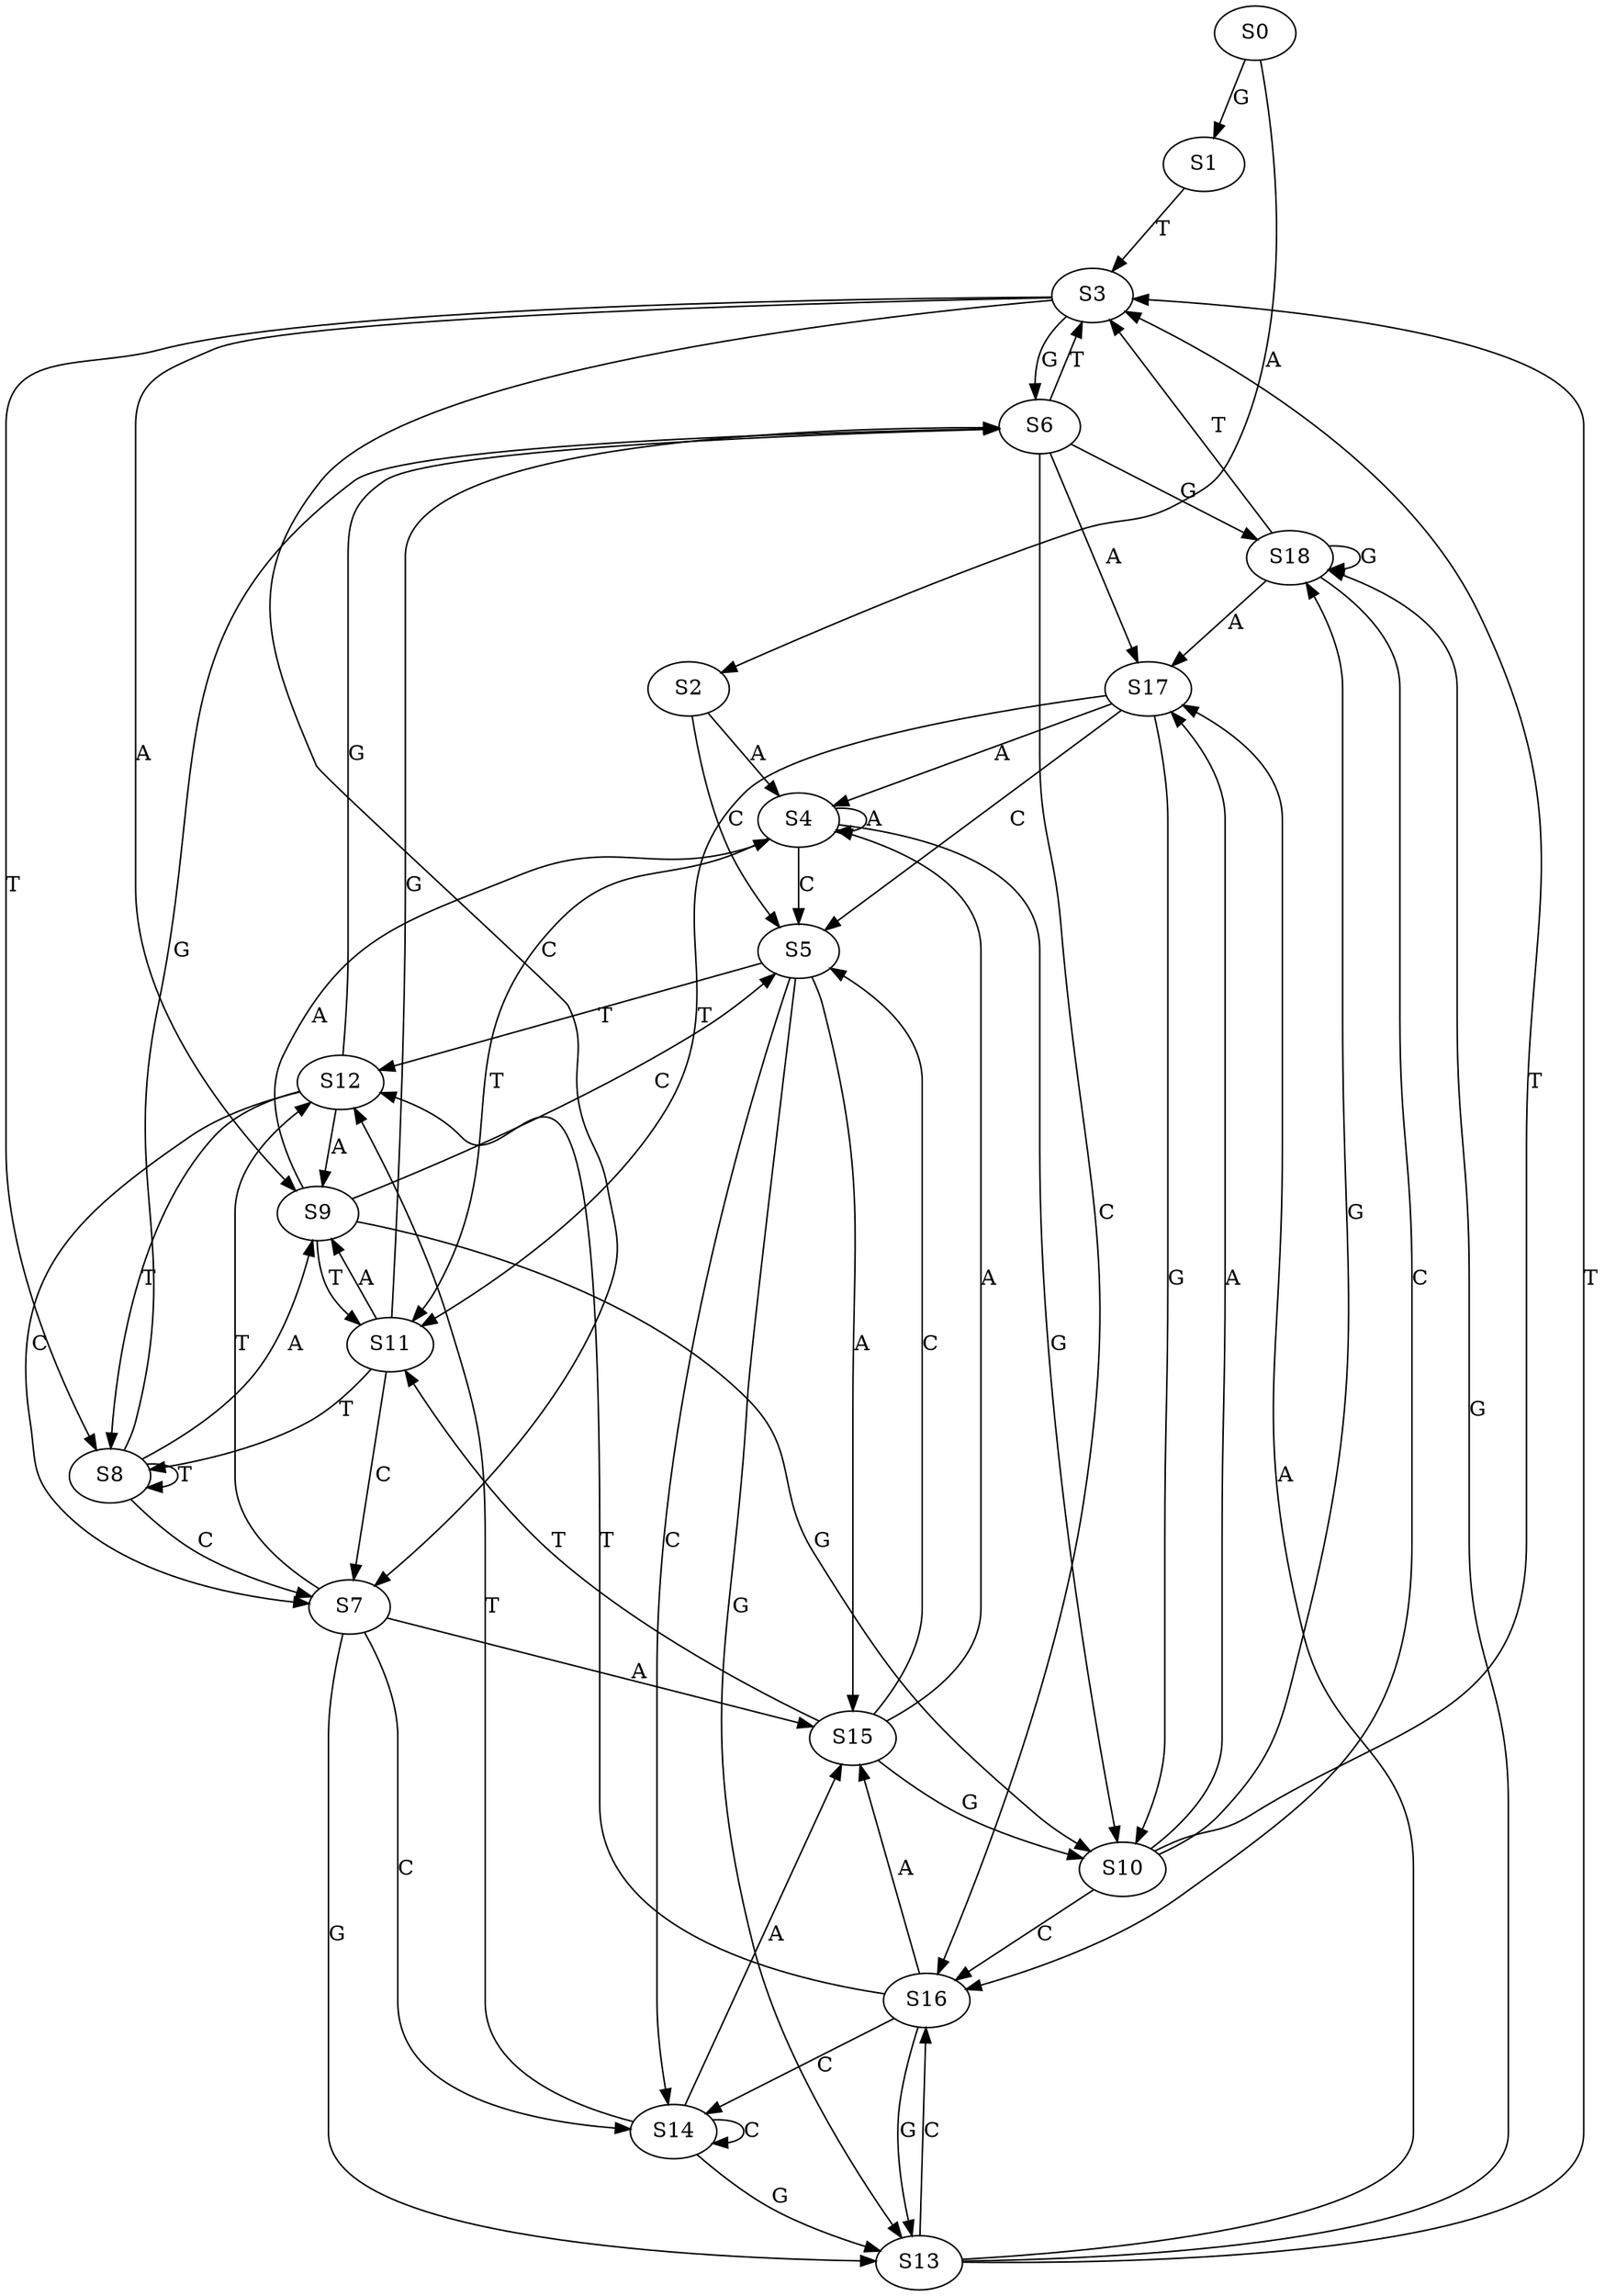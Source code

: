 strict digraph  {
	S0 -> S1 [ label = G ];
	S0 -> S2 [ label = A ];
	S1 -> S3 [ label = T ];
	S2 -> S4 [ label = A ];
	S2 -> S5 [ label = C ];
	S3 -> S6 [ label = G ];
	S3 -> S7 [ label = C ];
	S3 -> S8 [ label = T ];
	S3 -> S9 [ label = A ];
	S4 -> S10 [ label = G ];
	S4 -> S5 [ label = C ];
	S4 -> S4 [ label = A ];
	S4 -> S11 [ label = T ];
	S5 -> S12 [ label = T ];
	S5 -> S13 [ label = G ];
	S5 -> S14 [ label = C ];
	S5 -> S15 [ label = A ];
	S6 -> S16 [ label = C ];
	S6 -> S17 [ label = A ];
	S6 -> S18 [ label = G ];
	S6 -> S3 [ label = T ];
	S7 -> S12 [ label = T ];
	S7 -> S13 [ label = G ];
	S7 -> S14 [ label = C ];
	S7 -> S15 [ label = A ];
	S8 -> S6 [ label = G ];
	S8 -> S7 [ label = C ];
	S8 -> S9 [ label = A ];
	S8 -> S8 [ label = T ];
	S9 -> S4 [ label = A ];
	S9 -> S5 [ label = C ];
	S9 -> S10 [ label = G ];
	S9 -> S11 [ label = T ];
	S10 -> S18 [ label = G ];
	S10 -> S16 [ label = C ];
	S10 -> S3 [ label = T ];
	S10 -> S17 [ label = A ];
	S11 -> S9 [ label = A ];
	S11 -> S6 [ label = G ];
	S11 -> S8 [ label = T ];
	S11 -> S7 [ label = C ];
	S12 -> S6 [ label = G ];
	S12 -> S7 [ label = C ];
	S12 -> S8 [ label = T ];
	S12 -> S9 [ label = A ];
	S13 -> S17 [ label = A ];
	S13 -> S18 [ label = G ];
	S13 -> S16 [ label = C ];
	S13 -> S3 [ label = T ];
	S14 -> S13 [ label = G ];
	S14 -> S12 [ label = T ];
	S14 -> S14 [ label = C ];
	S14 -> S15 [ label = A ];
	S15 -> S5 [ label = C ];
	S15 -> S4 [ label = A ];
	S15 -> S11 [ label = T ];
	S15 -> S10 [ label = G ];
	S16 -> S13 [ label = G ];
	S16 -> S12 [ label = T ];
	S16 -> S14 [ label = C ];
	S16 -> S15 [ label = A ];
	S17 -> S5 [ label = C ];
	S17 -> S10 [ label = G ];
	S17 -> S4 [ label = A ];
	S17 -> S11 [ label = T ];
	S18 -> S3 [ label = T ];
	S18 -> S16 [ label = C ];
	S18 -> S17 [ label = A ];
	S18 -> S18 [ label = G ];
}
